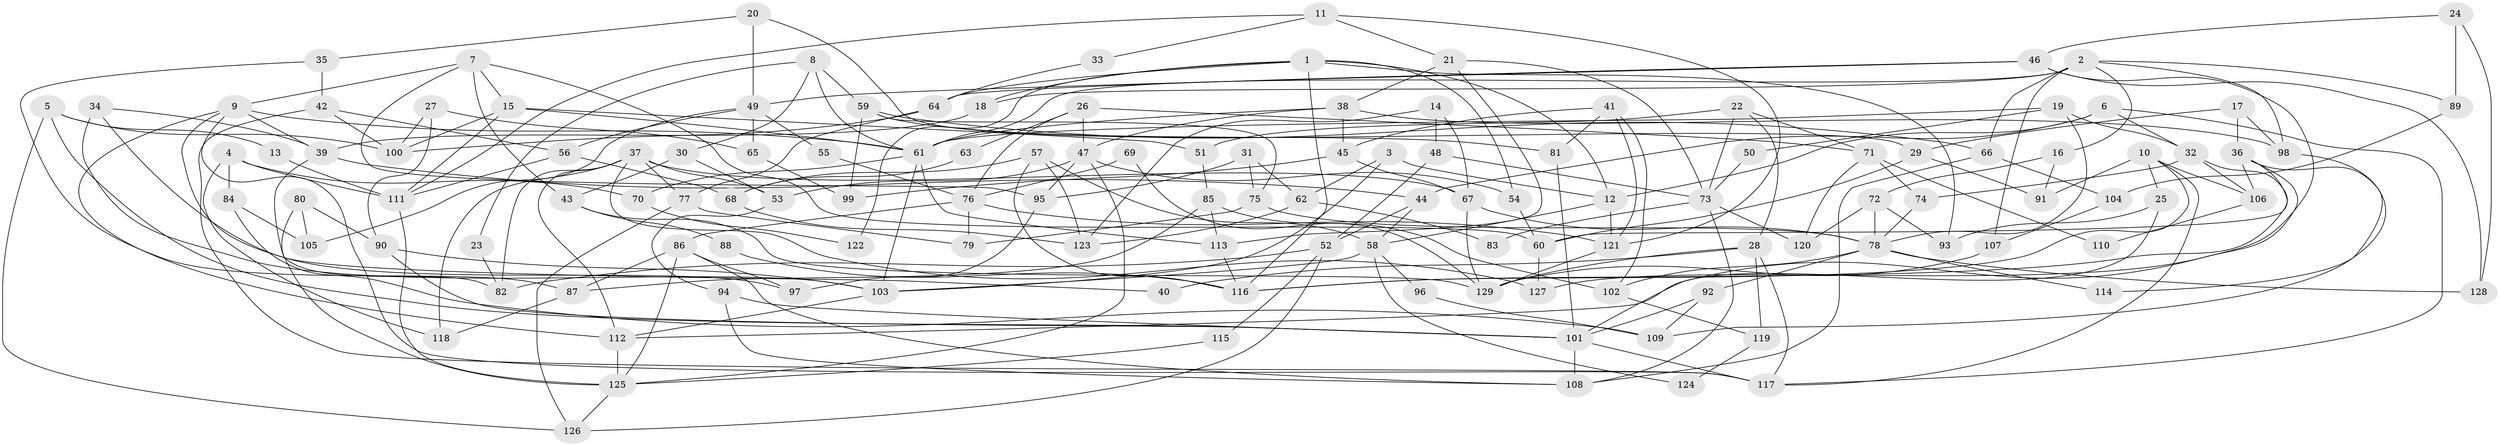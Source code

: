 // coarse degree distribution, {5: 0.24615384615384617, 8: 0.09230769230769231, 3: 0.09230769230769231, 7: 0.1076923076923077, 6: 0.09230769230769231, 4: 0.23076923076923078, 11: 0.03076923076923077, 9: 0.046153846153846156, 12: 0.015384615384615385, 2: 0.03076923076923077, 10: 0.015384615384615385}
// Generated by graph-tools (version 1.1) at 2025/37/03/04/25 23:37:04]
// undirected, 129 vertices, 258 edges
graph export_dot {
  node [color=gray90,style=filled];
  1;
  2;
  3;
  4;
  5;
  6;
  7;
  8;
  9;
  10;
  11;
  12;
  13;
  14;
  15;
  16;
  17;
  18;
  19;
  20;
  21;
  22;
  23;
  24;
  25;
  26;
  27;
  28;
  29;
  30;
  31;
  32;
  33;
  34;
  35;
  36;
  37;
  38;
  39;
  40;
  41;
  42;
  43;
  44;
  45;
  46;
  47;
  48;
  49;
  50;
  51;
  52;
  53;
  54;
  55;
  56;
  57;
  58;
  59;
  60;
  61;
  62;
  63;
  64;
  65;
  66;
  67;
  68;
  69;
  70;
  71;
  72;
  73;
  74;
  75;
  76;
  77;
  78;
  79;
  80;
  81;
  82;
  83;
  84;
  85;
  86;
  87;
  88;
  89;
  90;
  91;
  92;
  93;
  94;
  95;
  96;
  97;
  98;
  99;
  100;
  101;
  102;
  103;
  104;
  105;
  106;
  107;
  108;
  109;
  110;
  111;
  112;
  113;
  114;
  115;
  116;
  117;
  118;
  119;
  120;
  121;
  122;
  123;
  124;
  125;
  126;
  127;
  128;
  129;
  1 -- 54;
  1 -- 116;
  1 -- 12;
  1 -- 18;
  1 -- 64;
  1 -- 93;
  1 -- 122;
  2 -- 61;
  2 -- 18;
  2 -- 16;
  2 -- 66;
  2 -- 89;
  2 -- 98;
  2 -- 107;
  3 -- 103;
  3 -- 62;
  3 -- 12;
  4 -- 111;
  4 -- 118;
  4 -- 70;
  4 -- 84;
  5 -- 126;
  5 -- 100;
  5 -- 13;
  5 -- 101;
  6 -- 12;
  6 -- 44;
  6 -- 32;
  6 -- 117;
  7 -- 9;
  7 -- 15;
  7 -- 43;
  7 -- 60;
  7 -- 95;
  8 -- 59;
  8 -- 30;
  8 -- 23;
  8 -- 61;
  9 -- 117;
  9 -- 61;
  9 -- 39;
  9 -- 97;
  9 -- 112;
  10 -- 116;
  10 -- 117;
  10 -- 25;
  10 -- 91;
  10 -- 106;
  11 -- 111;
  11 -- 121;
  11 -- 21;
  11 -- 33;
  12 -- 58;
  12 -- 121;
  13 -- 111;
  14 -- 67;
  14 -- 123;
  14 -- 48;
  15 -- 100;
  15 -- 61;
  15 -- 51;
  15 -- 111;
  16 -- 72;
  16 -- 91;
  17 -- 36;
  17 -- 29;
  17 -- 98;
  18 -- 39;
  19 -- 78;
  19 -- 61;
  19 -- 32;
  19 -- 50;
  20 -- 29;
  20 -- 49;
  20 -- 35;
  21 -- 113;
  21 -- 38;
  21 -- 73;
  22 -- 71;
  22 -- 73;
  22 -- 28;
  22 -- 51;
  23 -- 82;
  24 -- 128;
  24 -- 89;
  24 -- 46;
  25 -- 101;
  25 -- 93;
  26 -- 47;
  26 -- 76;
  26 -- 63;
  26 -- 71;
  27 -- 90;
  27 -- 100;
  27 -- 65;
  28 -- 117;
  28 -- 40;
  28 -- 119;
  28 -- 129;
  29 -- 60;
  29 -- 91;
  30 -- 43;
  30 -- 53;
  31 -- 95;
  31 -- 75;
  31 -- 62;
  32 -- 74;
  32 -- 106;
  32 -- 116;
  33 -- 64;
  34 -- 103;
  34 -- 39;
  34 -- 40;
  35 -- 87;
  35 -- 42;
  36 -- 60;
  36 -- 106;
  36 -- 109;
  36 -- 112;
  37 -- 112;
  37 -- 77;
  37 -- 53;
  37 -- 67;
  37 -- 82;
  37 -- 118;
  37 -- 127;
  38 -- 98;
  38 -- 45;
  38 -- 47;
  38 -- 61;
  39 -- 44;
  39 -- 82;
  41 -- 45;
  41 -- 121;
  41 -- 81;
  41 -- 102;
  42 -- 117;
  42 -- 56;
  42 -- 100;
  43 -- 129;
  43 -- 88;
  44 -- 58;
  44 -- 52;
  45 -- 67;
  45 -- 99;
  46 -- 49;
  46 -- 64;
  46 -- 127;
  46 -- 128;
  47 -- 125;
  47 -- 53;
  47 -- 54;
  47 -- 95;
  48 -- 73;
  48 -- 52;
  49 -- 56;
  49 -- 105;
  49 -- 55;
  49 -- 65;
  50 -- 73;
  51 -- 85;
  52 -- 82;
  52 -- 115;
  52 -- 126;
  53 -- 94;
  54 -- 60;
  55 -- 76;
  56 -- 111;
  56 -- 68;
  57 -- 58;
  57 -- 116;
  57 -- 68;
  57 -- 123;
  58 -- 103;
  58 -- 96;
  58 -- 124;
  59 -- 81;
  59 -- 99;
  59 -- 66;
  59 -- 75;
  60 -- 127;
  61 -- 70;
  61 -- 103;
  61 -- 113;
  62 -- 123;
  62 -- 83;
  63 -- 68;
  64 -- 77;
  64 -- 100;
  65 -- 99;
  66 -- 104;
  66 -- 108;
  67 -- 78;
  67 -- 129;
  68 -- 123;
  69 -- 129;
  69 -- 76;
  70 -- 122;
  71 -- 74;
  71 -- 110;
  71 -- 120;
  72 -- 120;
  72 -- 93;
  72 -- 78;
  73 -- 108;
  73 -- 83;
  73 -- 120;
  74 -- 78;
  75 -- 79;
  75 -- 78;
  76 -- 121;
  76 -- 86;
  76 -- 79;
  77 -- 126;
  77 -- 79;
  78 -- 92;
  78 -- 102;
  78 -- 114;
  78 -- 128;
  80 -- 125;
  80 -- 90;
  80 -- 105;
  81 -- 101;
  84 -- 109;
  84 -- 105;
  85 -- 102;
  85 -- 87;
  85 -- 113;
  86 -- 108;
  86 -- 97;
  86 -- 87;
  86 -- 125;
  87 -- 118;
  88 -- 116;
  89 -- 104;
  90 -- 103;
  90 -- 101;
  92 -- 101;
  92 -- 109;
  94 -- 101;
  94 -- 108;
  95 -- 97;
  96 -- 109;
  98 -- 114;
  101 -- 108;
  101 -- 117;
  102 -- 119;
  103 -- 112;
  104 -- 107;
  106 -- 110;
  107 -- 129;
  111 -- 125;
  112 -- 125;
  113 -- 116;
  115 -- 125;
  119 -- 124;
  121 -- 129;
  125 -- 126;
}
